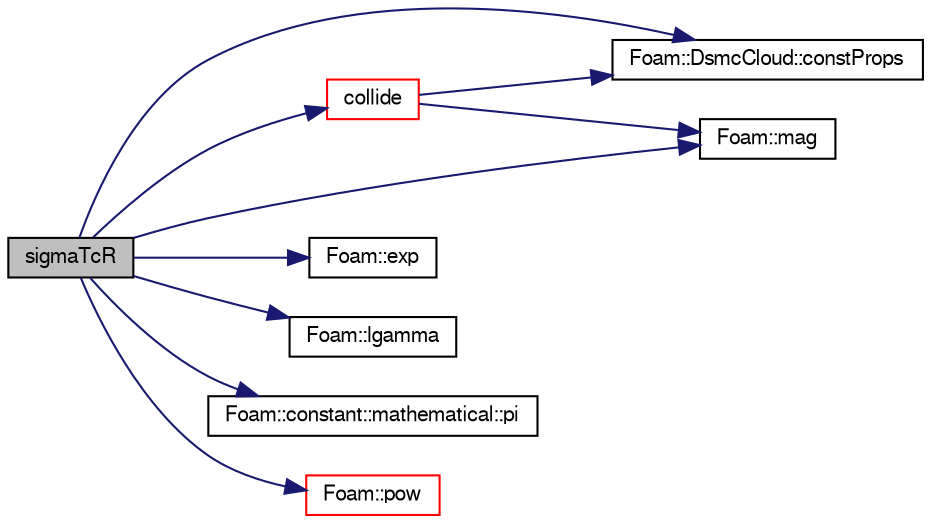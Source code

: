 digraph "sigmaTcR"
{
  bgcolor="transparent";
  edge [fontname="FreeSans",fontsize="10",labelfontname="FreeSans",labelfontsize="10"];
  node [fontname="FreeSans",fontsize="10",shape=record];
  rankdir="LR";
  Node25 [label="sigmaTcR",height=0.2,width=0.4,color="black", fillcolor="grey75", style="filled", fontcolor="black"];
  Node25 -> Node26 [color="midnightblue",fontsize="10",style="solid",fontname="FreeSans"];
  Node26 [label="collide",height=0.2,width=0.4,color="red",URL="$a23714.html#af028e1d3dc9aba7d1abd7d124b8a9a27",tooltip="Apply collision. "];
  Node26 -> Node29 [color="midnightblue",fontsize="10",style="solid",fontname="FreeSans"];
  Node29 [label="Foam::DsmcCloud::constProps",height=0.2,width=0.4,color="black",URL="$a23686.html#a2b3761dd2c3d4969ca743a686175a69b",tooltip="Return all of the constant properties. "];
  Node26 -> Node30 [color="midnightblue",fontsize="10",style="solid",fontname="FreeSans"];
  Node30 [label="Foam::mag",height=0.2,width=0.4,color="black",URL="$a21124.html#a929da2a3fdcf3dacbbe0487d3a330dae"];
  Node25 -> Node29 [color="midnightblue",fontsize="10",style="solid",fontname="FreeSans"];
  Node25 -> Node39 [color="midnightblue",fontsize="10",style="solid",fontname="FreeSans"];
  Node39 [label="Foam::exp",height=0.2,width=0.4,color="black",URL="$a21124.html#a12bca6c677fcf0977532179c3cb9bb89"];
  Node25 -> Node40 [color="midnightblue",fontsize="10",style="solid",fontname="FreeSans"];
  Node40 [label="Foam::lgamma",height=0.2,width=0.4,color="black",URL="$a21124.html#a26ec6e5e1885acc36bdb70464a4d694e"];
  Node25 -> Node30 [color="midnightblue",fontsize="10",style="solid",fontname="FreeSans"];
  Node25 -> Node41 [color="midnightblue",fontsize="10",style="solid",fontname="FreeSans"];
  Node41 [label="Foam::constant::mathematical::pi",height=0.2,width=0.4,color="black",URL="$a21162.html#a731b8788a4c01586c35266c7ca4fed04"];
  Node25 -> Node34 [color="midnightblue",fontsize="10",style="solid",fontname="FreeSans"];
  Node34 [label="Foam::pow",height=0.2,width=0.4,color="red",URL="$a21124.html#a7500c8e9d27a442adc75e287de074c7c"];
}
